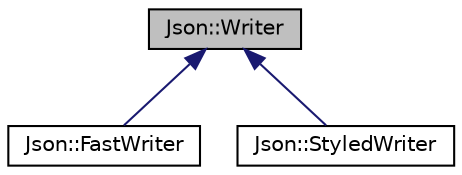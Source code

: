digraph "Json::Writer"
{
 // LATEX_PDF_SIZE
  edge [fontname="Helvetica",fontsize="10",labelfontname="Helvetica",labelfontsize="10"];
  node [fontname="Helvetica",fontsize="10",shape=record];
  Node1 [label="Json::Writer",height=0.2,width=0.4,color="black", fillcolor="grey75", style="filled", fontcolor="black",tooltip="Abstract class for writers."];
  Node1 -> Node2 [dir="back",color="midnightblue",fontsize="10",style="solid",fontname="Helvetica"];
  Node2 [label="Json::FastWriter",height=0.2,width=0.4,color="black", fillcolor="white", style="filled",URL="$classJson_1_1FastWriter.html",tooltip="Outputs a Value in JSON format without formatting (not human friendly)."];
  Node1 -> Node3 [dir="back",color="midnightblue",fontsize="10",style="solid",fontname="Helvetica"];
  Node3 [label="Json::StyledWriter",height=0.2,width=0.4,color="black", fillcolor="white", style="filled",URL="$classJson_1_1StyledWriter.html",tooltip="Writes a Value in JSON format in a human friendly way."];
}
